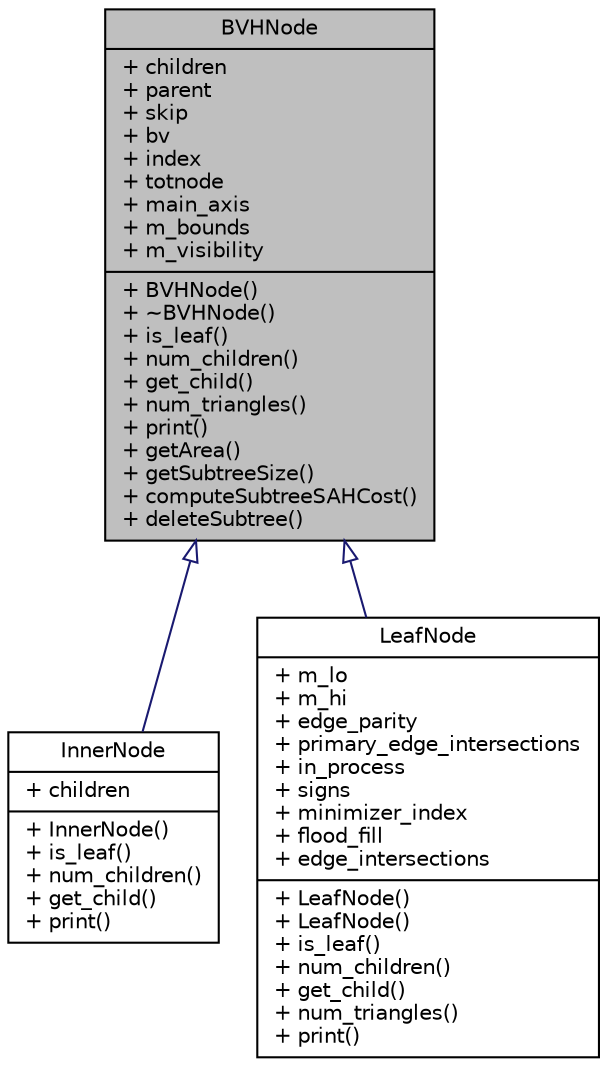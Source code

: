 digraph G
{
  edge [fontname="Helvetica",fontsize="10",labelfontname="Helvetica",labelfontsize="10"];
  node [fontname="Helvetica",fontsize="10",shape=record];
  Node1 [label="{BVHNode\n|+ children\l+ parent\l+ skip\l+ bv\l+ index\l+ totnode\l+ main_axis\l+ m_bounds\l+ m_visibility\l|+ BVHNode()\l+ ~BVHNode()\l+ is_leaf()\l+ num_children()\l+ get_child()\l+ num_triangles()\l+ print()\l+ getArea()\l+ getSubtreeSize()\l+ computeSubtreeSAHCost()\l+ deleteSubtree()\l}",height=0.2,width=0.4,color="black", fillcolor="grey75", style="filled" fontcolor="black"];
  Node1 -> Node2 [dir=back,color="midnightblue",fontsize="10",style="solid",arrowtail="empty",fontname="Helvetica"];
  Node2 [label="{InnerNode\n|+ children\l|+ InnerNode()\l+ is_leaf()\l+ num_children()\l+ get_child()\l+ print()\l}",height=0.2,width=0.4,color="black", fillcolor="white", style="filled",URL="$d3/da6/classInnerNode.html"];
  Node1 -> Node3 [dir=back,color="midnightblue",fontsize="10",style="solid",arrowtail="empty",fontname="Helvetica"];
  Node3 [label="{LeafNode\n|+ m_lo\l+ m_hi\l+ edge_parity\l+ primary_edge_intersections\l+ in_process\l+ signs\l+ minimizer_index\l+ flood_fill\l+ edge_intersections\l|+ LeafNode()\l+ LeafNode()\l+ is_leaf()\l+ num_children()\l+ get_child()\l+ num_triangles()\l+ print()\l}",height=0.2,width=0.4,color="black", fillcolor="white", style="filled",URL="$d7/d4b/classLeafNode.html"];
}
